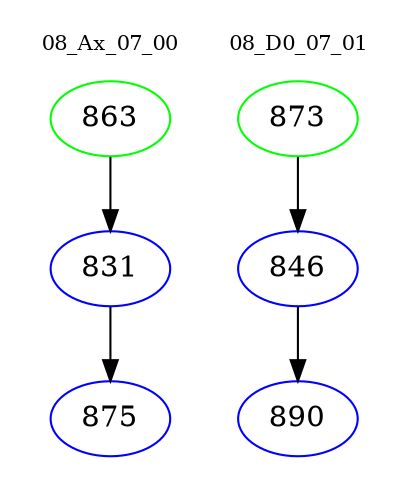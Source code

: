 digraph{
subgraph cluster_0 {
color = white
label = "08_Ax_07_00";
fontsize=10;
T0_863 [label="863", color="green"]
T0_863 -> T0_831 [color="black"]
T0_831 [label="831", color="blue"]
T0_831 -> T0_875 [color="black"]
T0_875 [label="875", color="blue"]
}
subgraph cluster_1 {
color = white
label = "08_D0_07_01";
fontsize=10;
T1_873 [label="873", color="green"]
T1_873 -> T1_846 [color="black"]
T1_846 [label="846", color="blue"]
T1_846 -> T1_890 [color="black"]
T1_890 [label="890", color="blue"]
}
}

